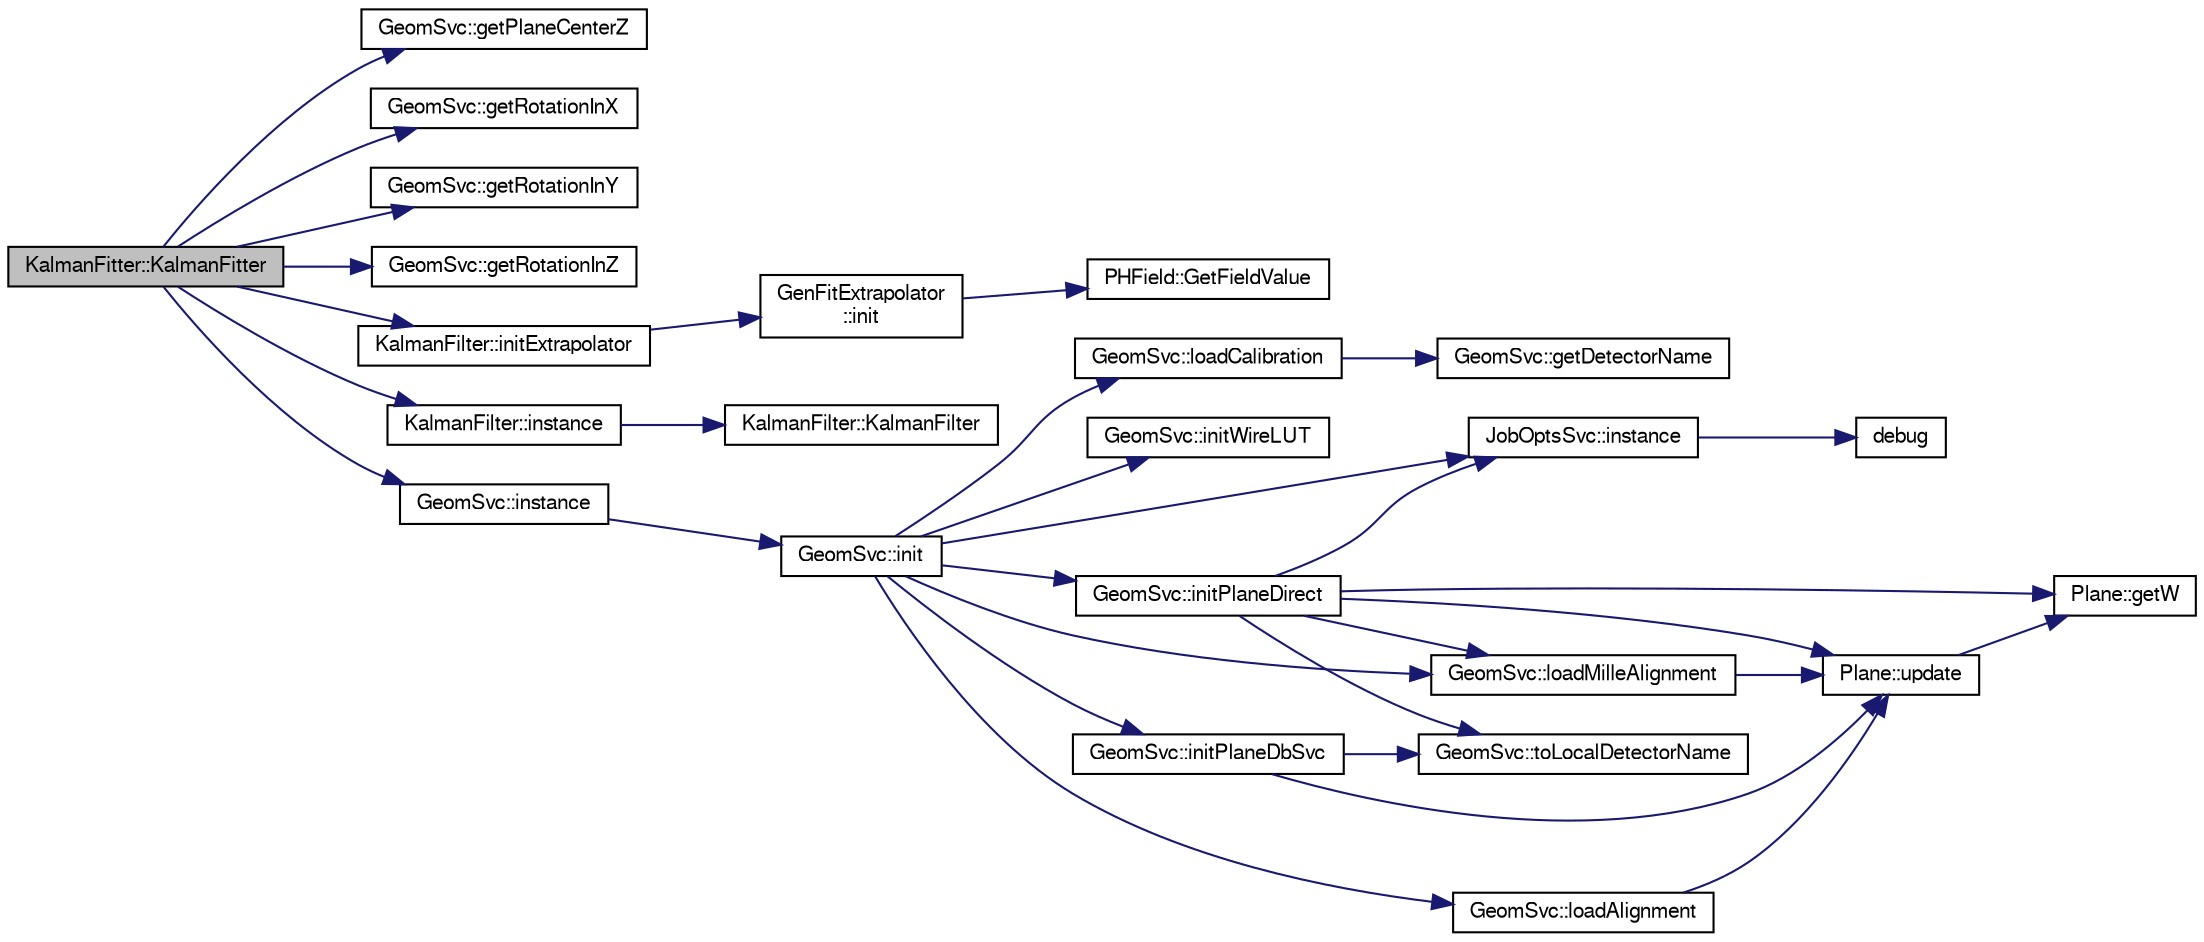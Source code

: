 digraph "KalmanFitter::KalmanFitter"
{
  bgcolor="transparent";
  edge [fontname="FreeSans",fontsize="10",labelfontname="FreeSans",labelfontsize="10"];
  node [fontname="FreeSans",fontsize="10",shape=record];
  rankdir="LR";
  Node1 [label="KalmanFitter::KalmanFitter",height=0.2,width=0.4,color="black", fillcolor="grey75", style="filled" fontcolor="black"];
  Node1 -> Node2 [color="midnightblue",fontsize="10",style="solid",fontname="FreeSans"];
  Node2 [label="GeomSvc::getPlaneCenterZ",height=0.2,width=0.4,color="black",URL="$d0/da0/classGeomSvc.html#a3297a6727be56e5bdacee689f3a309da"];
  Node1 -> Node3 [color="midnightblue",fontsize="10",style="solid",fontname="FreeSans"];
  Node3 [label="GeomSvc::getRotationInX",height=0.2,width=0.4,color="black",URL="$d0/da0/classGeomSvc.html#a99da023988a4e23fcf4092b13ea7d450"];
  Node1 -> Node4 [color="midnightblue",fontsize="10",style="solid",fontname="FreeSans"];
  Node4 [label="GeomSvc::getRotationInY",height=0.2,width=0.4,color="black",URL="$d0/da0/classGeomSvc.html#ae7bbf8c4387982b501308cc1556a3f7a"];
  Node1 -> Node5 [color="midnightblue",fontsize="10",style="solid",fontname="FreeSans"];
  Node5 [label="GeomSvc::getRotationInZ",height=0.2,width=0.4,color="black",URL="$d0/da0/classGeomSvc.html#a2e8944660cc8ff03e8e18fe2f4e7aeb5"];
  Node1 -> Node6 [color="midnightblue",fontsize="10",style="solid",fontname="FreeSans"];
  Node6 [label="KalmanFilter::initExtrapolator",height=0.2,width=0.4,color="black",URL="$d6/d2a/classKalmanFilter.html#a3b7228d0179ddddc574c583052c4bf21"];
  Node6 -> Node7 [color="midnightblue",fontsize="10",style="solid",fontname="FreeSans"];
  Node7 [label="GenFitExtrapolator\l::init",height=0.2,width=0.4,color="black",URL="$d1/d3d/classGenFitExtrapolator.html#a4990b6b1b417881f0535a498478f2205",tooltip="Initialize geometry and physics. "];
  Node7 -> Node8 [color="midnightblue",fontsize="10",style="solid",fontname="FreeSans"];
  Node8 [label="PHField::GetFieldValue",height=0.2,width=0.4,color="black",URL="$da/ddc/classPHField.html#af517f905af775d9045dfca957739fcbb"];
  Node1 -> Node9 [color="midnightblue",fontsize="10",style="solid",fontname="FreeSans"];
  Node9 [label="KalmanFilter::instance",height=0.2,width=0.4,color="black",URL="$d6/d2a/classKalmanFilter.html#a6f0a34958ea81f4f3843ad3c03bfa366",tooltip="singlton instance "];
  Node9 -> Node10 [color="midnightblue",fontsize="10",style="solid",fontname="FreeSans"];
  Node10 [label="KalmanFilter::KalmanFilter",height=0.2,width=0.4,color="black",URL="$d6/d2a/classKalmanFilter.html#ae44df2d206d9c7a7083b1a0313f20a73",tooltip="Real constructor. "];
  Node1 -> Node11 [color="midnightblue",fontsize="10",style="solid",fontname="FreeSans"];
  Node11 [label="GeomSvc::instance",height=0.2,width=0.4,color="black",URL="$d0/da0/classGeomSvc.html#a2b7ecf5467120206b9479654c48ad7c4",tooltip="singlton instance "];
  Node11 -> Node12 [color="midnightblue",fontsize="10",style="solid",fontname="FreeSans"];
  Node12 [label="GeomSvc::init",height=0.2,width=0.4,color="black",URL="$d0/da0/classGeomSvc.html#a96ec4efc82cbaed0b5623e4dd69385b6",tooltip="Initialization, either from MySQL or from ascii file. "];
  Node12 -> Node13 [color="midnightblue",fontsize="10",style="solid",fontname="FreeSans"];
  Node13 [label="GeomSvc::initPlaneDbSvc",height=0.2,width=0.4,color="black",URL="$d0/da0/classGeomSvc.html#adbe1473f9b3a8ff942da8d7d8ee28322"];
  Node13 -> Node14 [color="midnightblue",fontsize="10",style="solid",fontname="FreeSans"];
  Node14 [label="GeomSvc::toLocalDetectorName",height=0.2,width=0.4,color="black",URL="$d0/da0/classGeomSvc.html#a315e886f05db8254ed7d320706e268e6",tooltip="Convert the official detectorName to local detectorName. "];
  Node13 -> Node15 [color="midnightblue",fontsize="10",style="solid",fontname="FreeSans"];
  Node15 [label="Plane::update",height=0.2,width=0.4,color="black",URL="$dc/d90/classPlane.html#a7fbb07f76503fe057772e01f542afc32"];
  Node15 -> Node16 [color="midnightblue",fontsize="10",style="solid",fontname="FreeSans"];
  Node16 [label="Plane::getW",height=0.2,width=0.4,color="black",URL="$dc/d90/classPlane.html#a48ab3a309bee8c386464b36a7593df16"];
  Node12 -> Node17 [color="midnightblue",fontsize="10",style="solid",fontname="FreeSans"];
  Node17 [label="GeomSvc::initPlaneDirect",height=0.2,width=0.4,color="black",URL="$d0/da0/classGeomSvc.html#a0d550b9f787318d57cdae9db2d04d6fb"];
  Node17 -> Node16 [color="midnightblue",fontsize="10",style="solid",fontname="FreeSans"];
  Node17 -> Node18 [color="midnightblue",fontsize="10",style="solid",fontname="FreeSans"];
  Node18 [label="JobOptsSvc::instance",height=0.2,width=0.4,color="black",URL="$d8/d62/classJobOptsSvc.html#aeb0d694dc08274aa90b0d6b1ee8384cb",tooltip="singlton instance "];
  Node18 -> Node19 [color="midnightblue",fontsize="10",style="solid",fontname="FreeSans"];
  Node19 [label="debug",height=0.2,width=0.4,color="black",URL="$dd/d23/JobOptsSvc_8cxx.html#a71e70a8ecc08c35494b083076d2ace7b"];
  Node17 -> Node20 [color="midnightblue",fontsize="10",style="solid",fontname="FreeSans"];
  Node20 [label="GeomSvc::loadMilleAlignment",height=0.2,width=0.4,color="black",URL="$d0/da0/classGeomSvc.html#a418543d7b33fc95092b2cd4a7496f1b8"];
  Node20 -> Node15 [color="midnightblue",fontsize="10",style="solid",fontname="FreeSans"];
  Node17 -> Node14 [color="midnightblue",fontsize="10",style="solid",fontname="FreeSans"];
  Node17 -> Node15 [color="midnightblue",fontsize="10",style="solid",fontname="FreeSans"];
  Node12 -> Node21 [color="midnightblue",fontsize="10",style="solid",fontname="FreeSans"];
  Node21 [label="GeomSvc::initWireLUT",height=0.2,width=0.4,color="black",URL="$d0/da0/classGeomSvc.html#a0c78d3ac904cfbb367e96c73f176630d"];
  Node12 -> Node18 [color="midnightblue",fontsize="10",style="solid",fontname="FreeSans"];
  Node12 -> Node22 [color="midnightblue",fontsize="10",style="solid",fontname="FreeSans"];
  Node22 [label="GeomSvc::loadAlignment",height=0.2,width=0.4,color="black",URL="$d0/da0/classGeomSvc.html#ab6c810e39b86ce66a4be6a596b4d54b8"];
  Node22 -> Node15 [color="midnightblue",fontsize="10",style="solid",fontname="FreeSans"];
  Node12 -> Node23 [color="midnightblue",fontsize="10",style="solid",fontname="FreeSans"];
  Node23 [label="GeomSvc::loadCalibration",height=0.2,width=0.4,color="black",URL="$d0/da0/classGeomSvc.html#abc60088ed5985a796f5df18ae4299661"];
  Node23 -> Node24 [color="midnightblue",fontsize="10",style="solid",fontname="FreeSans"];
  Node24 [label="GeomSvc::getDetectorName",height=0.2,width=0.4,color="black",URL="$d0/da0/classGeomSvc.html#a64fde7dce7f3df7cf534796d7da4ecdb"];
  Node12 -> Node20 [color="midnightblue",fontsize="10",style="solid",fontname="FreeSans"];
}

